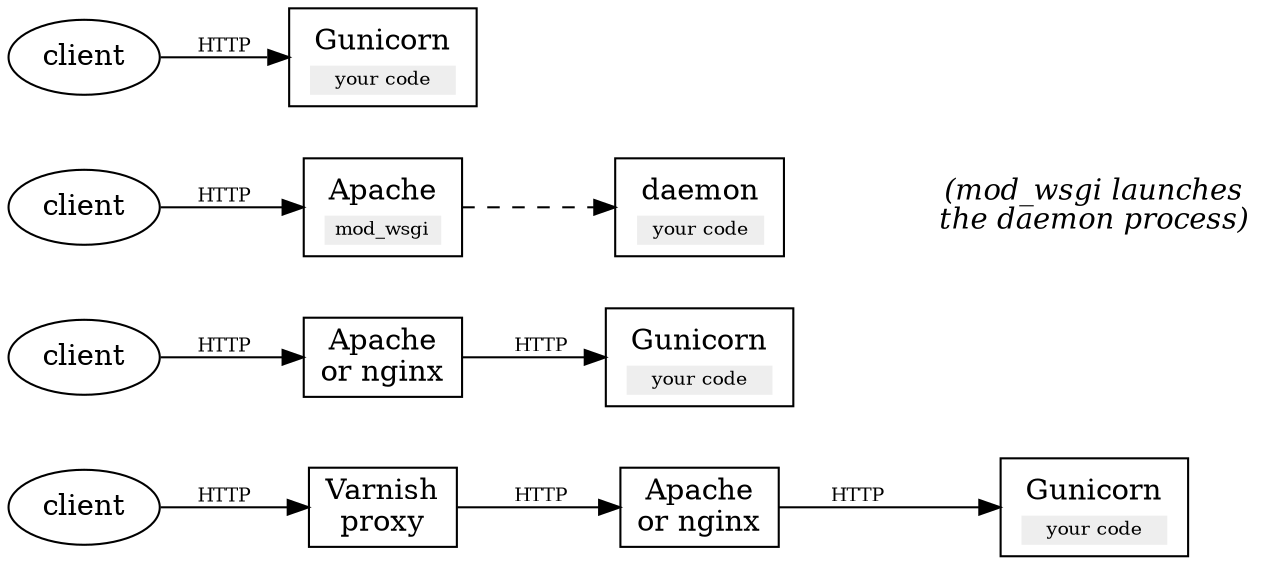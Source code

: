 digraph Network {
    graph [rankdir=LR]

    client1 [label="client"]
    client2 [label="client"]
    client3 [label="client"]
    client4 [label="client"]

    node [shape=rectangle]
    edge [fontsize=9]

    gunicorn1 [label=<<table border="0" cellborder="0"><tr><td>Gunicorn</td></tr><tr><td bgcolor="#eeeeee"><font point-size="9">your code</font></td></tr></table>>];
    gunicorn2 [label=<<table border="0" cellborder="0"><tr><td>Gunicorn</td></tr><tr><td bgcolor="#eeeeee"><font point-size="9">your code</font></td></tr></table>>];
    gunicorn3 [label=<<table border="0" cellborder="0"><tr><td>Gunicorn</td></tr><tr><td bgcolor="#eeeeee"><font point-size="9">your code</font></td></tr></table>>];

    apache1 [label=<<table border="0" cellborder="0"><tr><td>Apache</td></tr><tr><td bgcolor="#eeeeee"><font point-size="9">mod_wsgi</font></td></tr></table>>]
    apache2 [label="Apache\nor nginx"]
    apache3 [label="Apache\nor nginx"]

    daemon [label=<<table border="0" cellborder="0"><tr><td>daemon</td></tr><tr><td bgcolor="#eeeeee"><font point-size="9">your code</font></td></tr></table>>]
    daemon2 [shape=none; label=<<i>(mod_wsgi launches<br/>the daemon process)</i>>]

    client1 -> gunicorn1 [label="HTTP"]
    client2 -> apache1 [label="HTTP"]
    apache1 -> daemon [style=dashed]
    daemon -> daemon2 [style=invis]
    client3 -> apache2 -> gunicorn2 [label="HTTP"]
    client4 -> "Varnish\nproxy" -> apache3 -> gunicorn3 [label="HTTP"]

    {
        rank = same;
        rankdir = TB;
        client1 -> client2 -> client3 -> client4 [style=invis];
    }
}
